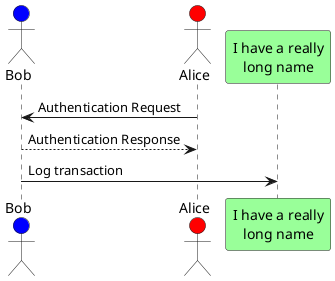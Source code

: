 ' Author: Xiaoqi Zhao
' Version: 1.0

@startuml

actor Bob order 10 #blue 
actor Alice order 20 #red 
participant "I have a really\nlong name" as L order 30 #99FF99 
' participant M as "I have a really\nlong name" #99FF99

Bob <- Alice: Authentication Request
Bob --> Alice: Authentication Response
Bob -> L: Log transaction

@enduml

' you need put "order" before "color"